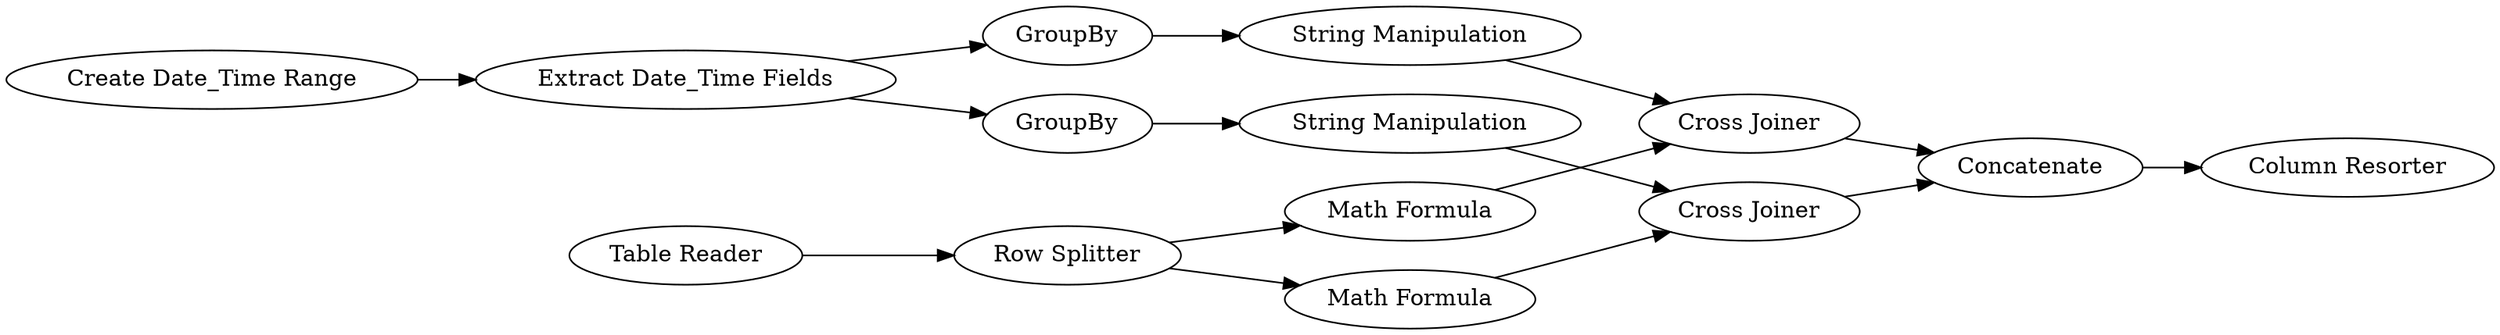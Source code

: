 digraph {
	20 -> 30
	20 -> 24
	29 -> 26
	21 -> 25
	24 -> 29
	19 -> 20
	28 -> 25
	30 -> 28
	18 -> 22
	25 -> 27
	17 -> 18
	26 -> 27
	27 -> 31
	18 -> 21
	22 -> 26
	24 [label=GroupBy]
	27 [label=Concatenate]
	20 [label="Extract Date_Time Fields"]
	22 [label="Math Formula"]
	29 [label="String Manipulation"]
	31 [label="Column Resorter"]
	28 [label="String Manipulation"]
	18 [label="Row Splitter"]
	21 [label="Math Formula"]
	26 [label="Cross Joiner"]
	25 [label="Cross Joiner"]
	17 [label="Table Reader"]
	30 [label=GroupBy]
	19 [label="Create Date_Time Range"]
	rankdir=LR
}
